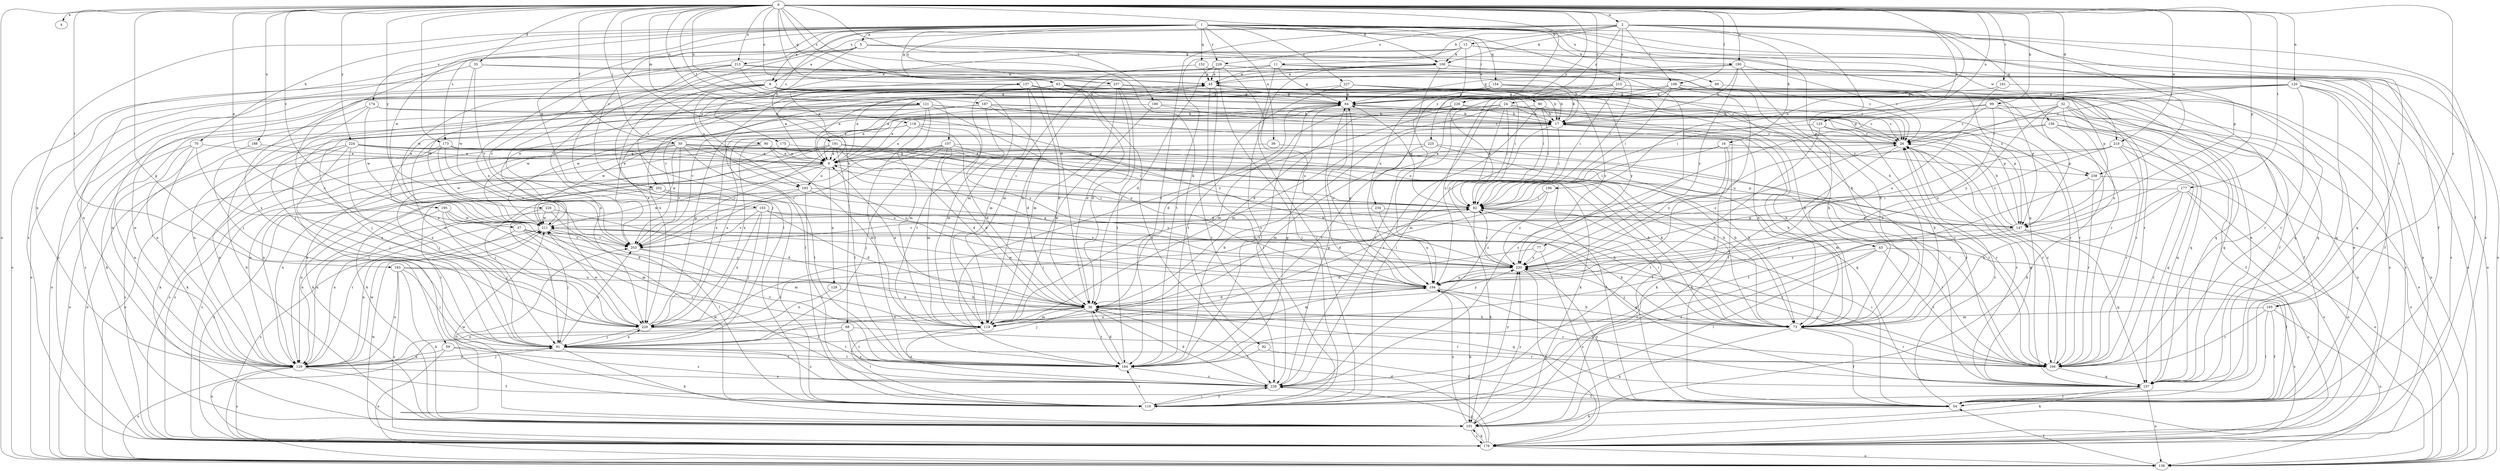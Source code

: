 strict digraph  {
0;
1;
2;
4;
5;
8;
9;
11;
12;
16;
17;
24;
26;
32;
35;
36;
37;
39;
43;
45;
50;
54;
59;
63;
64;
68;
69;
70;
73;
77;
80;
82;
90;
91;
92;
99;
100;
101;
107;
108;
110;
118;
119;
120;
121;
125;
128;
129;
137;
138;
147;
152;
153;
154;
156;
157;
161;
165;
166;
173;
174;
175;
176;
177;
180;
183;
184;
187;
188;
190;
191;
193;
194;
195;
196;
202;
203;
210;
211;
213;
215;
220;
224;
225;
226;
227;
228;
229;
230;
234;
237;
238;
239;
0 -> 2  [label=a];
0 -> 4  [label=a];
0 -> 24  [label=c];
0 -> 32  [label=d];
0 -> 35  [label=d];
0 -> 36  [label=d];
0 -> 37  [label=e];
0 -> 50  [label=f];
0 -> 59  [label=g];
0 -> 63  [label=g];
0 -> 68  [label=h];
0 -> 90  [label=j];
0 -> 92  [label=k];
0 -> 99  [label=k];
0 -> 100  [label=k];
0 -> 107  [label=l];
0 -> 108  [label=l];
0 -> 118  [label=m];
0 -> 120  [label=n];
0 -> 121  [label=n];
0 -> 125  [label=n];
0 -> 137  [label=o];
0 -> 138  [label=o];
0 -> 147  [label=p];
0 -> 161  [label=r];
0 -> 165  [label=r];
0 -> 173  [label=s];
0 -> 177  [label=t];
0 -> 180  [label=t];
0 -> 183  [label=t];
0 -> 187  [label=u];
0 -> 188  [label=u];
0 -> 190  [label=u];
0 -> 195  [label=v];
0 -> 196  [label=v];
0 -> 210  [label=w];
0 -> 213  [label=x];
0 -> 224  [label=y];
0 -> 225  [label=y];
0 -> 226  [label=y];
0 -> 234  [label=z];
0 -> 237  [label=z];
1 -> 5  [label=a];
1 -> 8  [label=a];
1 -> 39  [label=e];
1 -> 63  [label=g];
1 -> 69  [label=h];
1 -> 70  [label=h];
1 -> 73  [label=h];
1 -> 77  [label=i];
1 -> 80  [label=i];
1 -> 147  [label=p];
1 -> 152  [label=q];
1 -> 153  [label=q];
1 -> 154  [label=q];
1 -> 165  [label=r];
1 -> 173  [label=s];
1 -> 174  [label=s];
1 -> 175  [label=s];
1 -> 176  [label=s];
1 -> 190  [label=u];
1 -> 202  [label=v];
1 -> 210  [label=w];
1 -> 211  [label=w];
1 -> 227  [label=y];
1 -> 228  [label=y];
1 -> 237  [label=z];
2 -> 11  [label=b];
2 -> 12  [label=b];
2 -> 16  [label=b];
2 -> 43  [label=e];
2 -> 54  [label=f];
2 -> 100  [label=k];
2 -> 108  [label=l];
2 -> 125  [label=n];
2 -> 156  [label=q];
2 -> 176  [label=s];
2 -> 184  [label=t];
2 -> 213  [label=x];
2 -> 215  [label=x];
2 -> 220  [label=x];
2 -> 228  [label=y];
2 -> 229  [label=y];
2 -> 238  [label=z];
5 -> 8  [label=a];
5 -> 73  [label=h];
5 -> 100  [label=k];
5 -> 110  [label=l];
5 -> 157  [label=q];
5 -> 191  [label=u];
5 -> 220  [label=x];
8 -> 26  [label=c];
8 -> 64  [label=g];
8 -> 73  [label=h];
8 -> 138  [label=o];
8 -> 157  [label=q];
8 -> 176  [label=s];
8 -> 193  [label=u];
8 -> 202  [label=v];
8 -> 220  [label=x];
9 -> 45  [label=e];
9 -> 54  [label=f];
9 -> 91  [label=j];
9 -> 128  [label=n];
9 -> 129  [label=n];
9 -> 176  [label=s];
9 -> 193  [label=u];
11 -> 45  [label=e];
11 -> 64  [label=g];
11 -> 82  [label=i];
11 -> 110  [label=l];
11 -> 176  [label=s];
11 -> 203  [label=v];
11 -> 220  [label=x];
12 -> 54  [label=f];
12 -> 100  [label=k];
12 -> 129  [label=n];
12 -> 138  [label=o];
12 -> 184  [label=t];
12 -> 193  [label=u];
12 -> 194  [label=u];
16 -> 9  [label=a];
16 -> 82  [label=i];
16 -> 101  [label=k];
16 -> 230  [label=y];
16 -> 238  [label=z];
17 -> 26  [label=c];
17 -> 73  [label=h];
17 -> 82  [label=i];
17 -> 119  [label=m];
17 -> 220  [label=x];
17 -> 238  [label=z];
24 -> 9  [label=a];
24 -> 17  [label=b];
24 -> 26  [label=c];
24 -> 73  [label=h];
24 -> 82  [label=i];
24 -> 119  [label=m];
24 -> 166  [label=r];
24 -> 184  [label=t];
24 -> 211  [label=w];
24 -> 230  [label=y];
26 -> 9  [label=a];
26 -> 64  [label=g];
26 -> 101  [label=k];
26 -> 157  [label=q];
26 -> 166  [label=r];
32 -> 17  [label=b];
32 -> 138  [label=o];
32 -> 147  [label=p];
32 -> 166  [label=r];
32 -> 176  [label=s];
32 -> 194  [label=u];
32 -> 230  [label=y];
32 -> 239  [label=z];
35 -> 45  [label=e];
35 -> 129  [label=n];
35 -> 147  [label=p];
35 -> 203  [label=v];
35 -> 211  [label=w];
36 -> 9  [label=a];
36 -> 73  [label=h];
36 -> 91  [label=j];
36 -> 119  [label=m];
36 -> 129  [label=n];
36 -> 157  [label=q];
36 -> 166  [label=r];
36 -> 184  [label=t];
36 -> 220  [label=x];
36 -> 230  [label=y];
37 -> 91  [label=j];
37 -> 119  [label=m];
37 -> 129  [label=n];
37 -> 157  [label=q];
37 -> 203  [label=v];
39 -> 9  [label=a];
39 -> 157  [label=q];
43 -> 54  [label=f];
43 -> 110  [label=l];
43 -> 166  [label=r];
43 -> 230  [label=y];
43 -> 239  [label=z];
45 -> 64  [label=g];
45 -> 110  [label=l];
45 -> 166  [label=r];
45 -> 211  [label=w];
45 -> 220  [label=x];
45 -> 230  [label=y];
45 -> 239  [label=z];
50 -> 9  [label=a];
50 -> 73  [label=h];
50 -> 82  [label=i];
50 -> 91  [label=j];
50 -> 138  [label=o];
50 -> 147  [label=p];
50 -> 176  [label=s];
50 -> 184  [label=t];
50 -> 194  [label=u];
50 -> 203  [label=v];
50 -> 211  [label=w];
54 -> 26  [label=c];
54 -> 45  [label=e];
54 -> 82  [label=i];
54 -> 101  [label=k];
54 -> 230  [label=y];
59 -> 129  [label=n];
59 -> 138  [label=o];
59 -> 184  [label=t];
59 -> 239  [label=z];
63 -> 9  [label=a];
63 -> 17  [label=b];
63 -> 36  [label=d];
63 -> 64  [label=g];
63 -> 110  [label=l];
63 -> 129  [label=n];
63 -> 230  [label=y];
63 -> 239  [label=z];
64 -> 17  [label=b];
64 -> 36  [label=d];
64 -> 157  [label=q];
64 -> 184  [label=t];
64 -> 194  [label=u];
64 -> 203  [label=v];
68 -> 91  [label=j];
68 -> 138  [label=o];
68 -> 166  [label=r];
68 -> 184  [label=t];
68 -> 239  [label=z];
69 -> 64  [label=g];
69 -> 157  [label=q];
70 -> 9  [label=a];
70 -> 101  [label=k];
70 -> 129  [label=n];
70 -> 138  [label=o];
70 -> 220  [label=x];
73 -> 26  [label=c];
73 -> 54  [label=f];
73 -> 82  [label=i];
73 -> 101  [label=k];
73 -> 166  [label=r];
73 -> 230  [label=y];
77 -> 36  [label=d];
77 -> 176  [label=s];
77 -> 230  [label=y];
80 -> 17  [label=b];
80 -> 26  [label=c];
80 -> 82  [label=i];
80 -> 220  [label=x];
80 -> 239  [label=z];
82 -> 64  [label=g];
82 -> 101  [label=k];
82 -> 129  [label=n];
82 -> 147  [label=p];
82 -> 166  [label=r];
82 -> 211  [label=w];
90 -> 9  [label=a];
90 -> 82  [label=i];
90 -> 101  [label=k];
90 -> 119  [label=m];
90 -> 129  [label=n];
90 -> 166  [label=r];
91 -> 101  [label=k];
91 -> 129  [label=n];
91 -> 166  [label=r];
91 -> 184  [label=t];
91 -> 194  [label=u];
91 -> 203  [label=v];
91 -> 220  [label=x];
91 -> 239  [label=z];
92 -> 54  [label=f];
92 -> 184  [label=t];
99 -> 17  [label=b];
99 -> 26  [label=c];
99 -> 54  [label=f];
99 -> 157  [label=q];
99 -> 194  [label=u];
99 -> 239  [label=z];
100 -> 9  [label=a];
100 -> 45  [label=e];
100 -> 119  [label=m];
100 -> 138  [label=o];
100 -> 157  [label=q];
100 -> 194  [label=u];
100 -> 239  [label=z];
101 -> 176  [label=s];
101 -> 194  [label=u];
101 -> 203  [label=v];
101 -> 211  [label=w];
101 -> 230  [label=y];
107 -> 9  [label=a];
107 -> 36  [label=d];
107 -> 91  [label=j];
107 -> 101  [label=k];
107 -> 119  [label=m];
107 -> 129  [label=n];
107 -> 166  [label=r];
107 -> 203  [label=v];
108 -> 64  [label=g];
108 -> 82  [label=i];
108 -> 110  [label=l];
108 -> 147  [label=p];
108 -> 166  [label=r];
108 -> 194  [label=u];
108 -> 239  [label=z];
110 -> 184  [label=t];
110 -> 211  [label=w];
110 -> 239  [label=z];
118 -> 9  [label=a];
118 -> 26  [label=c];
118 -> 36  [label=d];
118 -> 211  [label=w];
118 -> 220  [label=x];
118 -> 230  [label=y];
119 -> 110  [label=l];
119 -> 239  [label=z];
120 -> 26  [label=c];
120 -> 36  [label=d];
120 -> 54  [label=f];
120 -> 64  [label=g];
120 -> 82  [label=i];
120 -> 138  [label=o];
120 -> 157  [label=q];
120 -> 166  [label=r];
121 -> 17  [label=b];
121 -> 26  [label=c];
121 -> 91  [label=j];
121 -> 101  [label=k];
121 -> 119  [label=m];
121 -> 138  [label=o];
121 -> 147  [label=p];
121 -> 184  [label=t];
121 -> 194  [label=u];
121 -> 211  [label=w];
125 -> 26  [label=c];
125 -> 73  [label=h];
125 -> 110  [label=l];
125 -> 220  [label=x];
128 -> 36  [label=d];
128 -> 220  [label=x];
129 -> 54  [label=f];
129 -> 82  [label=i];
129 -> 91  [label=j];
129 -> 138  [label=o];
129 -> 176  [label=s];
129 -> 211  [label=w];
129 -> 239  [label=z];
137 -> 17  [label=b];
137 -> 36  [label=d];
137 -> 64  [label=g];
137 -> 82  [label=i];
137 -> 119  [label=m];
137 -> 184  [label=t];
137 -> 220  [label=x];
138 -> 54  [label=f];
147 -> 17  [label=b];
147 -> 26  [label=c];
147 -> 110  [label=l];
147 -> 157  [label=q];
147 -> 176  [label=s];
147 -> 230  [label=y];
152 -> 26  [label=c];
152 -> 45  [label=e];
152 -> 119  [label=m];
153 -> 36  [label=d];
153 -> 91  [label=j];
153 -> 129  [label=n];
153 -> 147  [label=p];
153 -> 203  [label=v];
153 -> 220  [label=x];
153 -> 230  [label=y];
154 -> 17  [label=b];
154 -> 64  [label=g];
154 -> 73  [label=h];
154 -> 91  [label=j];
154 -> 166  [label=r];
154 -> 203  [label=v];
156 -> 26  [label=c];
156 -> 54  [label=f];
156 -> 101  [label=k];
156 -> 157  [label=q];
156 -> 220  [label=x];
157 -> 26  [label=c];
157 -> 45  [label=e];
157 -> 54  [label=f];
157 -> 101  [label=k];
157 -> 138  [label=o];
157 -> 194  [label=u];
161 -> 64  [label=g];
161 -> 176  [label=s];
161 -> 194  [label=u];
165 -> 54  [label=f];
165 -> 110  [label=l];
165 -> 119  [label=m];
165 -> 138  [label=o];
165 -> 166  [label=r];
166 -> 26  [label=c];
166 -> 157  [label=q];
166 -> 230  [label=y];
173 -> 9  [label=a];
173 -> 73  [label=h];
173 -> 138  [label=o];
173 -> 166  [label=r];
173 -> 176  [label=s];
173 -> 203  [label=v];
173 -> 211  [label=w];
174 -> 17  [label=b];
174 -> 91  [label=j];
174 -> 129  [label=n];
174 -> 211  [label=w];
174 -> 230  [label=y];
175 -> 9  [label=a];
175 -> 73  [label=h];
175 -> 110  [label=l];
176 -> 36  [label=d];
176 -> 101  [label=k];
176 -> 138  [label=o];
176 -> 211  [label=w];
176 -> 239  [label=z];
177 -> 73  [label=h];
177 -> 82  [label=i];
177 -> 138  [label=o];
177 -> 166  [label=r];
177 -> 176  [label=s];
177 -> 184  [label=t];
180 -> 9  [label=a];
180 -> 17  [label=b];
180 -> 73  [label=h];
180 -> 119  [label=m];
183 -> 73  [label=h];
183 -> 91  [label=j];
183 -> 101  [label=k];
183 -> 129  [label=n];
183 -> 176  [label=s];
183 -> 194  [label=u];
184 -> 17  [label=b];
184 -> 36  [label=d];
184 -> 64  [label=g];
184 -> 239  [label=z];
187 -> 9  [label=a];
187 -> 17  [label=b];
187 -> 36  [label=d];
187 -> 54  [label=f];
187 -> 101  [label=k];
187 -> 110  [label=l];
187 -> 119  [label=m];
187 -> 147  [label=p];
188 -> 9  [label=a];
188 -> 176  [label=s];
190 -> 17  [label=b];
190 -> 26  [label=c];
190 -> 45  [label=e];
190 -> 64  [label=g];
190 -> 73  [label=h];
190 -> 230  [label=y];
191 -> 9  [label=a];
191 -> 36  [label=d];
191 -> 54  [label=f];
191 -> 73  [label=h];
191 -> 101  [label=k];
191 -> 129  [label=n];
191 -> 184  [label=t];
191 -> 203  [label=v];
193 -> 82  [label=i];
193 -> 110  [label=l];
193 -> 203  [label=v];
193 -> 211  [label=w];
193 -> 230  [label=y];
194 -> 36  [label=d];
194 -> 64  [label=g];
194 -> 73  [label=h];
194 -> 101  [label=k];
194 -> 119  [label=m];
194 -> 176  [label=s];
194 -> 211  [label=w];
195 -> 36  [label=d];
195 -> 91  [label=j];
195 -> 129  [label=n];
195 -> 211  [label=w];
195 -> 239  [label=z];
196 -> 36  [label=d];
196 -> 82  [label=i];
196 -> 230  [label=y];
202 -> 73  [label=h];
202 -> 82  [label=i];
202 -> 110  [label=l];
202 -> 129  [label=n];
202 -> 176  [label=s];
203 -> 45  [label=e];
203 -> 119  [label=m];
203 -> 230  [label=y];
210 -> 9  [label=a];
210 -> 138  [label=o];
210 -> 157  [label=q];
210 -> 166  [label=r];
210 -> 194  [label=u];
210 -> 220  [label=x];
211 -> 45  [label=e];
211 -> 73  [label=h];
211 -> 166  [label=r];
211 -> 176  [label=s];
211 -> 184  [label=t];
211 -> 203  [label=v];
213 -> 17  [label=b];
213 -> 45  [label=e];
213 -> 119  [label=m];
213 -> 138  [label=o];
213 -> 176  [label=s];
213 -> 203  [label=v];
215 -> 9  [label=a];
215 -> 64  [label=g];
215 -> 82  [label=i];
215 -> 157  [label=q];
215 -> 176  [label=s];
215 -> 194  [label=u];
220 -> 64  [label=g];
220 -> 82  [label=i];
220 -> 91  [label=j];
220 -> 184  [label=t];
220 -> 211  [label=w];
224 -> 9  [label=a];
224 -> 73  [label=h];
224 -> 82  [label=i];
224 -> 91  [label=j];
224 -> 101  [label=k];
224 -> 129  [label=n];
224 -> 194  [label=u];
224 -> 220  [label=x];
225 -> 9  [label=a];
225 -> 73  [label=h];
225 -> 119  [label=m];
225 -> 166  [label=r];
226 -> 36  [label=d];
226 -> 91  [label=j];
226 -> 110  [label=l];
226 -> 211  [label=w];
227 -> 9  [label=a];
227 -> 26  [label=c];
227 -> 64  [label=g];
227 -> 82  [label=i];
227 -> 157  [label=q];
227 -> 184  [label=t];
228 -> 36  [label=d];
228 -> 45  [label=e];
228 -> 91  [label=j];
228 -> 110  [label=l];
228 -> 138  [label=o];
228 -> 176  [label=s];
228 -> 194  [label=u];
228 -> 211  [label=w];
229 -> 17  [label=b];
229 -> 82  [label=i];
229 -> 119  [label=m];
229 -> 129  [label=n];
229 -> 166  [label=r];
229 -> 184  [label=t];
230 -> 9  [label=a];
230 -> 26  [label=c];
230 -> 82  [label=i];
230 -> 176  [label=s];
230 -> 194  [label=u];
234 -> 147  [label=p];
234 -> 194  [label=u];
234 -> 203  [label=v];
237 -> 36  [label=d];
237 -> 54  [label=f];
237 -> 64  [label=g];
237 -> 119  [label=m];
237 -> 129  [label=n];
237 -> 184  [label=t];
238 -> 119  [label=m];
238 -> 138  [label=o];
238 -> 166  [label=r];
239 -> 36  [label=d];
239 -> 54  [label=f];
239 -> 64  [label=g];
239 -> 110  [label=l];
239 -> 230  [label=y];
}
